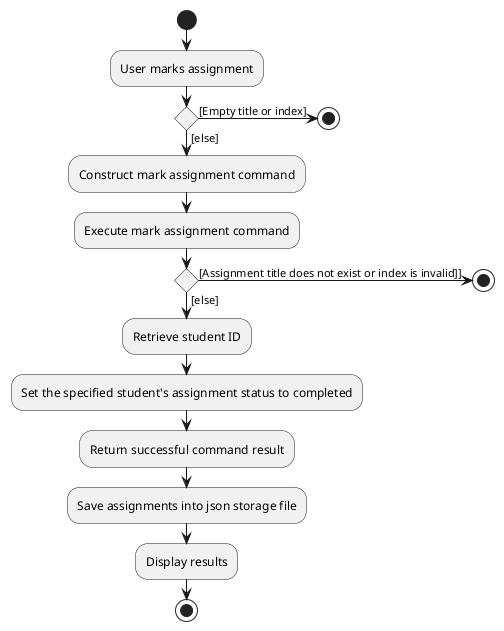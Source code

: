 @startuml
start

:User marks assignment;

if () then ([Empty title or index])
    stop
else ([else])
    :Construct mark assignment command;

    :Execute mark assignment command;

    if () then ([Assignment title does not exist or index is invalid]])
        stop
    else ([else])
        :Retrieve student ID;
        :Set the specified student's assignment status to completed;
        :Return successful command result;
        :Save assignments into json storage file;
    endif
endif

:Display results;
stop
@enduml
